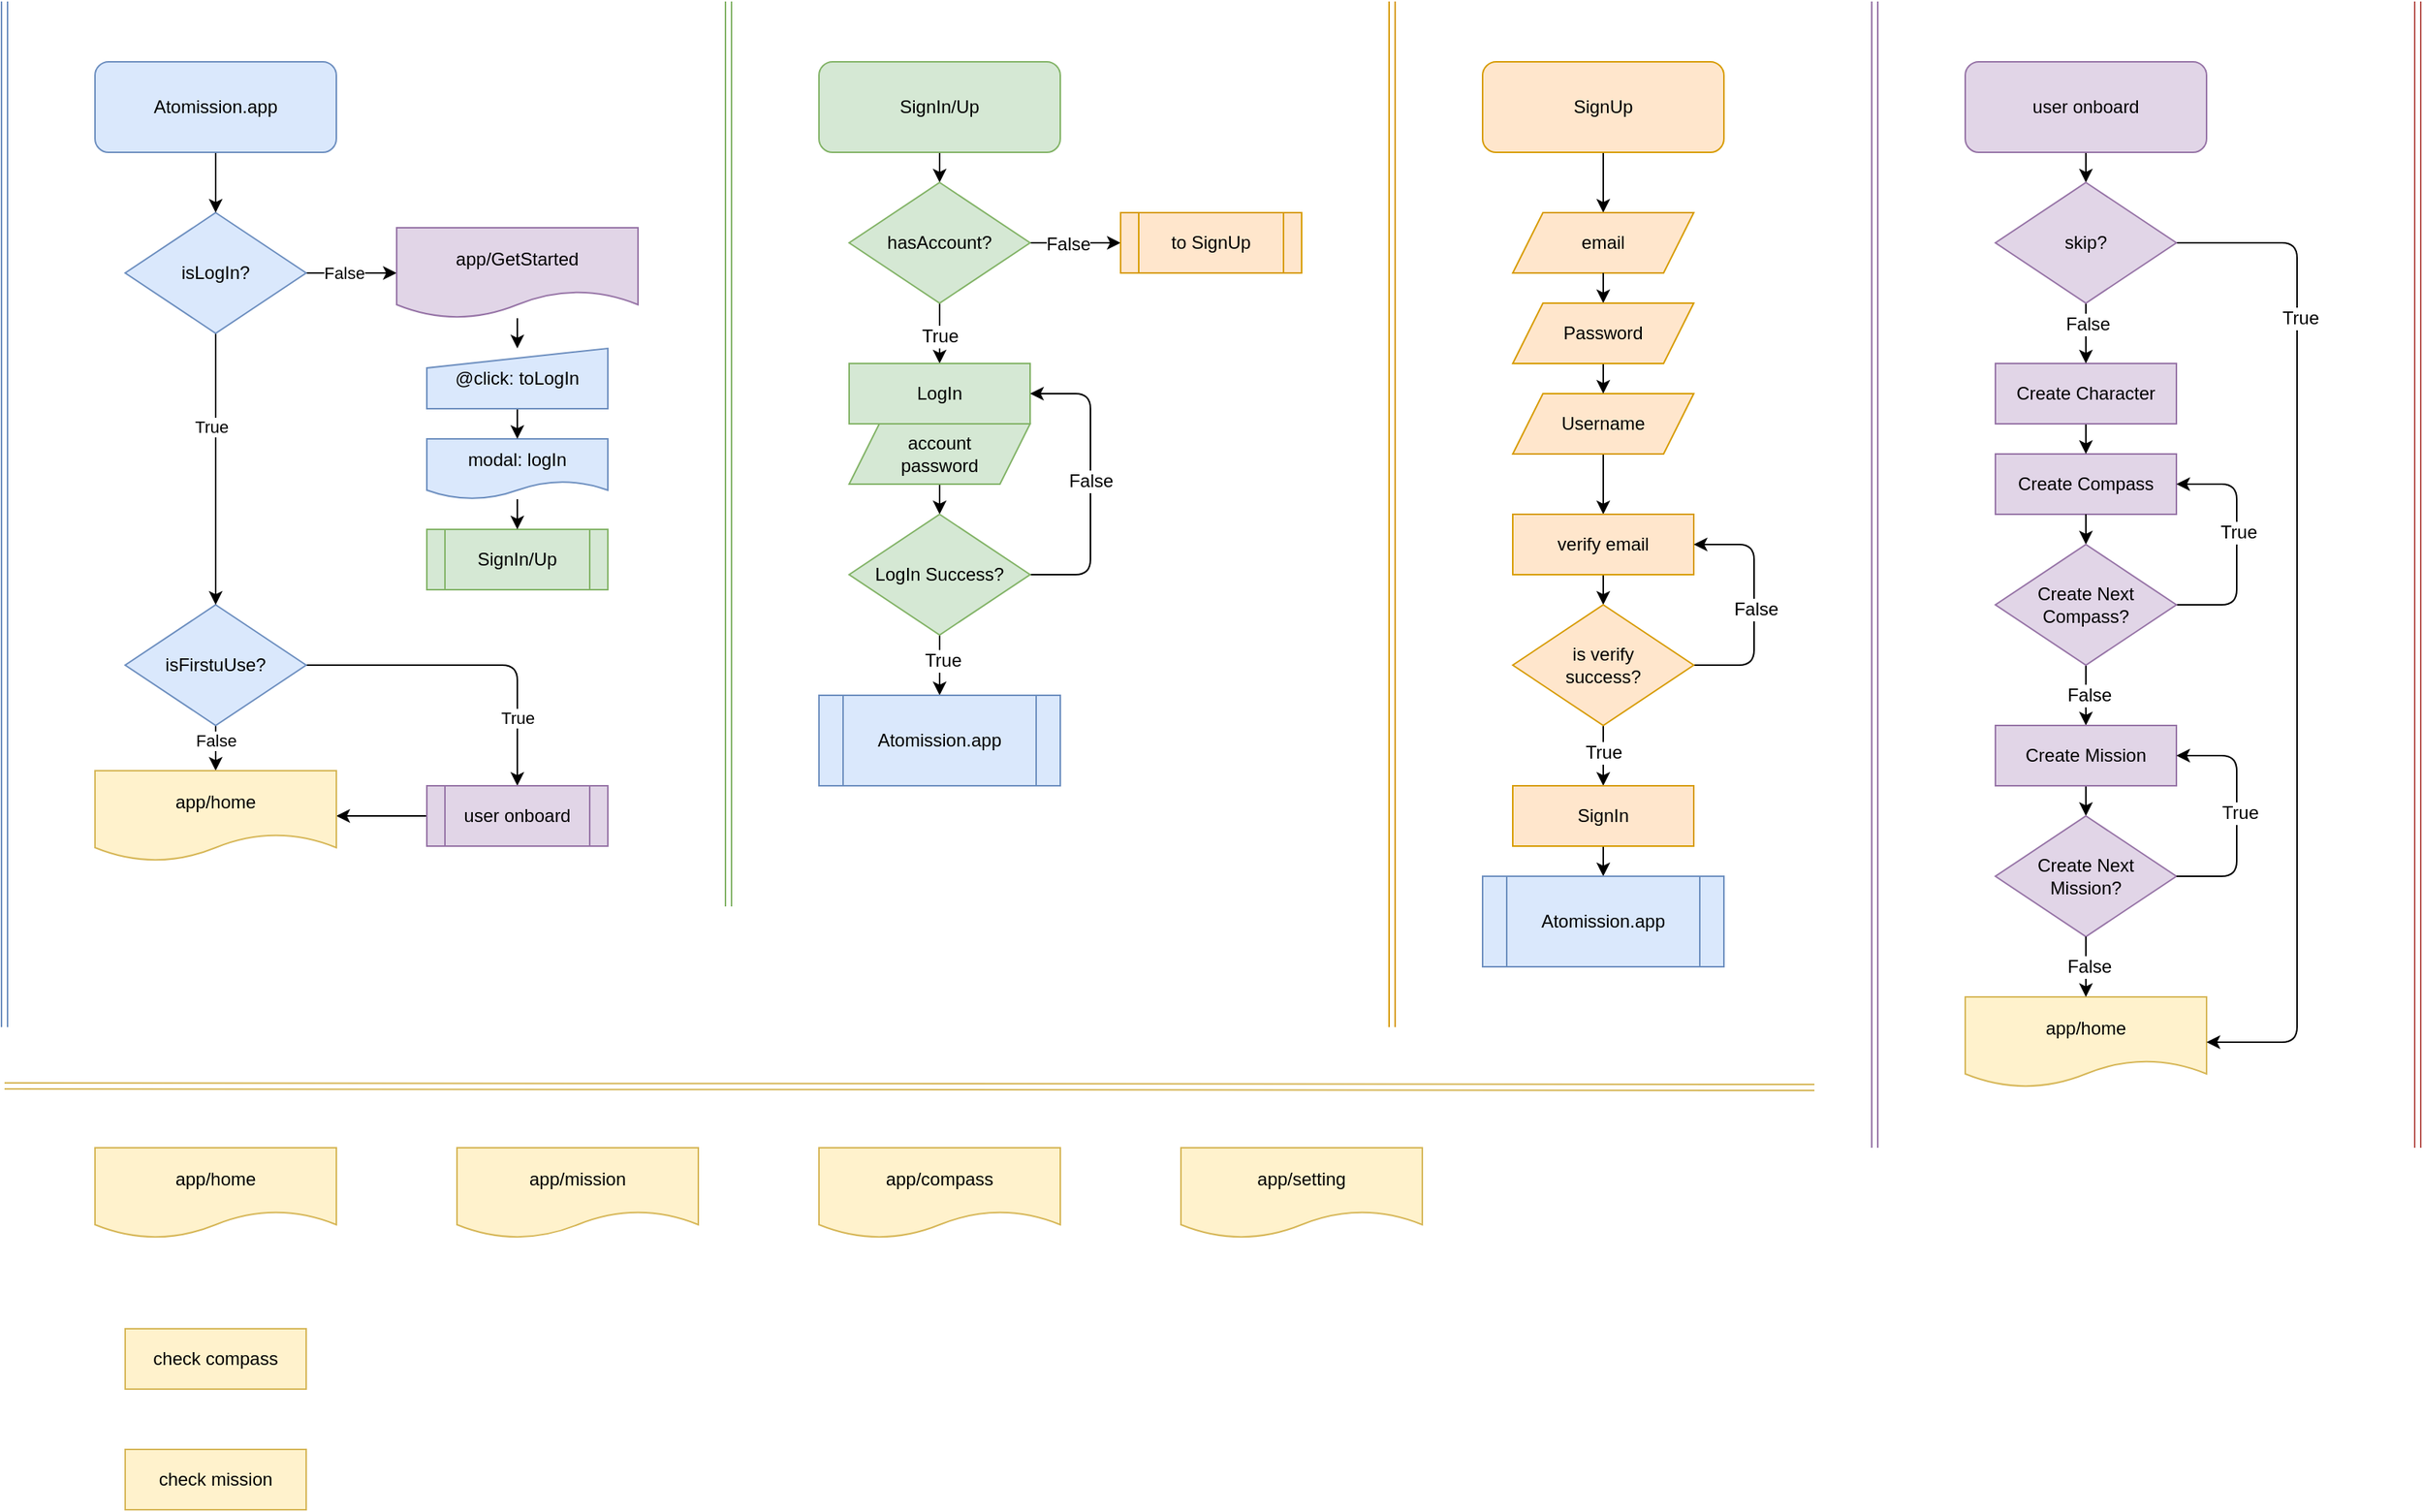 <mxfile>
    <diagram id="3p3A1VNbfBS3VODVtuUF" name="Page-1">
        <mxGraphModel dx="426" dy="299" grid="1" gridSize="10" guides="1" tooltips="1" connect="1" arrows="1" fold="1" page="1" pageScale="1" pageWidth="3300" pageHeight="3300" background="none" math="0" shadow="0" adaptiveColors="none">
            <root>
                <mxCell id="0"/>
                <mxCell id="1" parent="0"/>
                <mxCell id="144" value="" style="edgeStyle=orthogonalEdgeStyle;html=1;entryX=0.5;entryY=0;entryDx=0;entryDy=0;exitX=1;exitY=0.5;exitDx=0;exitDy=0;" parent="1" source="142" target="15tvf7Do9FkhfHSRzZW7-342" edge="1">
                    <mxGeometry relative="1" as="geometry">
                        <mxPoint x="60" y="600" as="targetPoint"/>
                    </mxGeometry>
                </mxCell>
                <mxCell id="15tvf7Do9FkhfHSRzZW7-287" value="True" style="edgeLabel;html=1;align=center;verticalAlign=middle;resizable=0;points=[];" vertex="1" connectable="0" parent="144">
                    <mxGeometry x="0.538" y="2" relative="1" as="geometry">
                        <mxPoint x="-2" y="6" as="offset"/>
                    </mxGeometry>
                </mxCell>
                <mxCell id="15tvf7Do9FkhfHSRzZW7-309" style="edgeStyle=none;html=1;entryX=0.5;entryY=0;entryDx=0;entryDy=0;" edge="1" parent="1" source="142" target="15tvf7Do9FkhfHSRzZW7-377">
                    <mxGeometry relative="1" as="geometry">
                        <mxPoint x="220" y="600" as="targetPoint"/>
                    </mxGeometry>
                </mxCell>
                <mxCell id="15tvf7Do9FkhfHSRzZW7-311" value="False" style="edgeLabel;html=1;align=center;verticalAlign=middle;resizable=0;points=[];" vertex="1" connectable="0" parent="15tvf7Do9FkhfHSRzZW7-309">
                    <mxGeometry x="-0.329" y="-2" relative="1" as="geometry">
                        <mxPoint x="2" as="offset"/>
                    </mxGeometry>
                </mxCell>
                <mxCell id="142" value="isFirstuUse?" style="rhombus;whiteSpace=wrap;html=1;rounded=0;fillColor=#dae8fc;strokeColor=#6c8ebf;" parent="1" vertex="1">
                    <mxGeometry x="160" y="480" width="120" height="80" as="geometry"/>
                </mxCell>
                <mxCell id="273" value="" style="shape=link;html=1;endArrow=none;endFill=0;startSize=0;fillColor=#d5e8d4;strokeColor=#82b366;" parent="1" edge="1">
                    <mxGeometry width="100" relative="1" as="geometry">
                        <mxPoint x="560" y="680" as="sourcePoint"/>
                        <mxPoint x="560" y="80" as="targetPoint"/>
                    </mxGeometry>
                </mxCell>
                <mxCell id="15tvf7Do9FkhfHSRzZW7-312" style="edgeStyle=none;html=1;entryX=0;entryY=0.5;entryDx=0;entryDy=0;exitX=1;exitY=0.5;exitDx=0;exitDy=0;" edge="1" parent="1" source="15tvf7Do9FkhfHSRzZW7-292" target="15tvf7Do9FkhfHSRzZW7-347">
                    <mxGeometry relative="1" as="geometry">
                        <mxPoint x="360" y="260" as="targetPoint"/>
                    </mxGeometry>
                </mxCell>
                <mxCell id="15tvf7Do9FkhfHSRzZW7-317" value="False" style="edgeLabel;html=1;align=center;verticalAlign=middle;resizable=0;points=[];" vertex="1" connectable="0" parent="15tvf7Do9FkhfHSRzZW7-312">
                    <mxGeometry x="-0.206" y="-1" relative="1" as="geometry">
                        <mxPoint x="1" y="-1" as="offset"/>
                    </mxGeometry>
                </mxCell>
                <mxCell id="15tvf7Do9FkhfHSRzZW7-345" style="edgeStyle=none;html=1;" edge="1" parent="1" source="15tvf7Do9FkhfHSRzZW7-292" target="142">
                    <mxGeometry relative="1" as="geometry"/>
                </mxCell>
                <mxCell id="15tvf7Do9FkhfHSRzZW7-346" value="True" style="edgeLabel;html=1;align=center;verticalAlign=middle;resizable=0;points=[];" vertex="1" connectable="0" parent="15tvf7Do9FkhfHSRzZW7-345">
                    <mxGeometry x="-0.312" y="-3" relative="1" as="geometry">
                        <mxPoint as="offset"/>
                    </mxGeometry>
                </mxCell>
                <mxCell id="15tvf7Do9FkhfHSRzZW7-292" value="isLogIn?" style="rhombus;whiteSpace=wrap;html=1;rounded=0;fillColor=#dae8fc;strokeColor=#6c8ebf;" vertex="1" parent="1">
                    <mxGeometry x="160" y="220" width="120" height="80" as="geometry"/>
                </mxCell>
                <mxCell id="15tvf7Do9FkhfHSRzZW7-327" style="edgeStyle=none;html=1;" edge="1" parent="1" source="15tvf7Do9FkhfHSRzZW7-325" target="15tvf7Do9FkhfHSRzZW7-292">
                    <mxGeometry relative="1" as="geometry"/>
                </mxCell>
                <mxCell id="15tvf7Do9FkhfHSRzZW7-325" value="&lt;span style=&quot;color: rgb(0, 0, 0);&quot;&gt;Atomission.app&lt;/span&gt;" style="rounded=1;whiteSpace=wrap;html=1;fillColor=#dae8fc;strokeColor=#6c8ebf;fillStyle=auto;" vertex="1" parent="1">
                    <mxGeometry x="140" y="120" width="160" height="60" as="geometry"/>
                </mxCell>
                <mxCell id="15tvf7Do9FkhfHSRzZW7-330" value="&lt;span style=&quot;color: rgb(0, 0, 0);&quot;&gt;SignIn/Up&lt;/span&gt;" style="shape=process;whiteSpace=wrap;html=1;backgroundOutline=1;fillColor=#d5e8d4;strokeColor=#82b366;" vertex="1" parent="1">
                    <mxGeometry x="360" y="430" width="120" height="40" as="geometry"/>
                </mxCell>
                <mxCell id="15tvf7Do9FkhfHSRzZW7-364" style="edgeStyle=none;html=1;fontFamily=Helvetica;fontSize=12;fontColor=default;" edge="1" parent="1" source="15tvf7Do9FkhfHSRzZW7-332" target="15tvf7Do9FkhfHSRzZW7-334">
                    <mxGeometry relative="1" as="geometry"/>
                </mxCell>
                <mxCell id="15tvf7Do9FkhfHSRzZW7-332" value="&lt;span style=&quot;color: rgb(0, 0, 0);&quot;&gt;SignIn/Up&lt;/span&gt;" style="rounded=1;whiteSpace=wrap;html=1;fillColor=#d5e8d4;strokeColor=#82b366;" vertex="1" parent="1">
                    <mxGeometry x="620" y="120" width="160" height="60" as="geometry"/>
                </mxCell>
                <mxCell id="15tvf7Do9FkhfHSRzZW7-363" style="edgeStyle=none;html=1;entryX=0.5;entryY=0;entryDx=0;entryDy=0;fontFamily=Helvetica;fontSize=12;fontColor=default;" edge="1" parent="1" source="15tvf7Do9FkhfHSRzZW7-334" target="15tvf7Do9FkhfHSRzZW7-353">
                    <mxGeometry relative="1" as="geometry"/>
                </mxCell>
                <mxCell id="15tvf7Do9FkhfHSRzZW7-367" value="True" style="edgeLabel;html=1;align=center;verticalAlign=middle;resizable=0;points=[];rounded=0;strokeColor=#82b366;fontFamily=Helvetica;fontSize=12;fontColor=default;fillColor=#d5e8d4;" vertex="1" connectable="0" parent="15tvf7Do9FkhfHSRzZW7-363">
                    <mxGeometry x="-0.086" relative="1" as="geometry">
                        <mxPoint y="3" as="offset"/>
                    </mxGeometry>
                </mxCell>
                <mxCell id="15tvf7Do9FkhfHSRzZW7-365" style="edgeStyle=none;html=1;fontFamily=Helvetica;fontSize=12;fontColor=default;" edge="1" parent="1" source="15tvf7Do9FkhfHSRzZW7-334" target="15tvf7Do9FkhfHSRzZW7-335">
                    <mxGeometry relative="1" as="geometry"/>
                </mxCell>
                <mxCell id="15tvf7Do9FkhfHSRzZW7-366" value="False" style="edgeLabel;html=1;align=center;verticalAlign=middle;resizable=0;points=[];rounded=0;strokeColor=#82b366;fontFamily=Helvetica;fontSize=12;fontColor=default;fillColor=#d5e8d4;" vertex="1" connectable="0" parent="15tvf7Do9FkhfHSRzZW7-365">
                    <mxGeometry x="-0.19" y="-1" relative="1" as="geometry">
                        <mxPoint as="offset"/>
                    </mxGeometry>
                </mxCell>
                <mxCell id="15tvf7Do9FkhfHSRzZW7-334" value="hasAccount?" style="rhombus;whiteSpace=wrap;html=1;rounded=0;fillColor=#d5e8d4;strokeColor=#82b366;" vertex="1" parent="1">
                    <mxGeometry x="640" y="200" width="120" height="80" as="geometry"/>
                </mxCell>
                <mxCell id="15tvf7Do9FkhfHSRzZW7-335" value="&lt;span style=&quot;color: rgb(0, 0, 0);&quot;&gt;to SignUp&lt;/span&gt;" style="shape=process;whiteSpace=wrap;html=1;backgroundOutline=1;fillColor=#ffe6cc;strokeColor=#d79b00;" vertex="1" parent="1">
                    <mxGeometry x="820" y="220" width="120" height="40" as="geometry"/>
                </mxCell>
                <mxCell id="15tvf7Do9FkhfHSRzZW7-340" style="edgeStyle=none;html=1;" edge="1" parent="1" source="15tvf7Do9FkhfHSRzZW7-336" target="15tvf7Do9FkhfHSRzZW7-330">
                    <mxGeometry relative="1" as="geometry"/>
                </mxCell>
                <mxCell id="15tvf7Do9FkhfHSRzZW7-336" value="modal: logIn" style="shape=document;whiteSpace=wrap;html=1;boundedLbl=1;fillColor=#dae8fc;strokeColor=#6c8ebf;" vertex="1" parent="1">
                    <mxGeometry x="360" y="370" width="120" height="40" as="geometry"/>
                </mxCell>
                <mxCell id="15tvf7Do9FkhfHSRzZW7-344" style="edgeStyle=none;html=1;entryX=1;entryY=0.5;entryDx=0;entryDy=0;" edge="1" parent="1" source="15tvf7Do9FkhfHSRzZW7-342" target="15tvf7Do9FkhfHSRzZW7-377">
                    <mxGeometry relative="1" as="geometry">
                        <mxPoint x="280" y="620" as="targetPoint"/>
                    </mxGeometry>
                </mxCell>
                <mxCell id="15tvf7Do9FkhfHSRzZW7-342" value="user onboard" style="shape=process;whiteSpace=wrap;html=1;backgroundOutline=1;fillColor=#e1d5e7;strokeColor=#9673a6;" vertex="1" parent="1">
                    <mxGeometry x="360" y="600" width="120" height="40" as="geometry"/>
                </mxCell>
                <mxCell id="15tvf7Do9FkhfHSRzZW7-349" style="edgeStyle=none;html=1;" edge="1" parent="1" source="15tvf7Do9FkhfHSRzZW7-347" target="15tvf7Do9FkhfHSRzZW7-348">
                    <mxGeometry relative="1" as="geometry"/>
                </mxCell>
                <mxCell id="15tvf7Do9FkhfHSRzZW7-347" value="&lt;span style=&quot;color: rgb(0, 0, 0);&quot;&gt;app/GetStarted&lt;/span&gt;" style="shape=document;whiteSpace=wrap;html=1;boundedLbl=1;fillColor=#e1d5e7;strokeColor=#9673a6;" vertex="1" parent="1">
                    <mxGeometry x="340" y="230" width="160" height="60" as="geometry"/>
                </mxCell>
                <mxCell id="15tvf7Do9FkhfHSRzZW7-350" style="edgeStyle=none;html=1;" edge="1" parent="1" source="15tvf7Do9FkhfHSRzZW7-348" target="15tvf7Do9FkhfHSRzZW7-336">
                    <mxGeometry relative="1" as="geometry"/>
                </mxCell>
                <mxCell id="15tvf7Do9FkhfHSRzZW7-348" value="@click: toLogIn" style="shape=manualInput;whiteSpace=wrap;html=1;size=13;fillColor=#dae8fc;strokeColor=#6c8ebf;" vertex="1" parent="1">
                    <mxGeometry x="360" y="310" width="120" height="40" as="geometry"/>
                </mxCell>
                <mxCell id="15tvf7Do9FkhfHSRzZW7-353" value="LogIn" style="rounded=0;whiteSpace=wrap;html=1;fillColor=#d5e8d4;strokeColor=#82b366;" vertex="1" parent="1">
                    <mxGeometry x="640" y="320" width="120" height="40" as="geometry"/>
                </mxCell>
                <mxCell id="15tvf7Do9FkhfHSRzZW7-360" style="edgeStyle=none;html=1;fontFamily=Helvetica;fontSize=12;fontColor=default;" edge="1" parent="1" source="15tvf7Do9FkhfHSRzZW7-356" target="15tvf7Do9FkhfHSRzZW7-357">
                    <mxGeometry relative="1" as="geometry"/>
                </mxCell>
                <mxCell id="15tvf7Do9FkhfHSRzZW7-356" value="account&lt;div&gt;password&lt;/div&gt;" style="shape=parallelogram;perimeter=parallelogramPerimeter;whiteSpace=wrap;html=1;fixedSize=1;rounded=0;strokeColor=#82b366;align=center;verticalAlign=middle;fontFamily=Helvetica;fontSize=12;fillColor=#d5e8d4;" vertex="1" parent="1">
                    <mxGeometry x="640" y="360" width="120" height="40" as="geometry"/>
                </mxCell>
                <mxCell id="15tvf7Do9FkhfHSRzZW7-361" style="edgeStyle=none;html=1;fontFamily=Helvetica;fontSize=12;fontColor=default;" edge="1" parent="1" source="15tvf7Do9FkhfHSRzZW7-357" target="15tvf7Do9FkhfHSRzZW7-433">
                    <mxGeometry relative="1" as="geometry">
                        <mxPoint x="700" y="540" as="targetPoint"/>
                    </mxGeometry>
                </mxCell>
                <mxCell id="15tvf7Do9FkhfHSRzZW7-369" value="True" style="edgeLabel;html=1;align=center;verticalAlign=middle;resizable=0;points=[];rounded=0;strokeColor=#82b366;fontFamily=Helvetica;fontSize=12;fontColor=default;fillColor=#d5e8d4;" vertex="1" connectable="0" parent="15tvf7Do9FkhfHSRzZW7-361">
                    <mxGeometry x="-0.16" y="2" relative="1" as="geometry">
                        <mxPoint as="offset"/>
                    </mxGeometry>
                </mxCell>
                <mxCell id="15tvf7Do9FkhfHSRzZW7-362" style="edgeStyle=orthogonalEdgeStyle;html=1;entryX=1;entryY=0.5;entryDx=0;entryDy=0;fontFamily=Helvetica;fontSize=12;fontColor=default;exitX=1;exitY=0.5;exitDx=0;exitDy=0;" edge="1" parent="1" source="15tvf7Do9FkhfHSRzZW7-357" target="15tvf7Do9FkhfHSRzZW7-353">
                    <mxGeometry relative="1" as="geometry">
                        <Array as="points">
                            <mxPoint x="800" y="460"/>
                            <mxPoint x="800" y="340"/>
                        </Array>
                    </mxGeometry>
                </mxCell>
                <mxCell id="15tvf7Do9FkhfHSRzZW7-368" value="False" style="edgeLabel;html=1;align=center;verticalAlign=middle;resizable=0;points=[];rounded=0;strokeColor=#82b366;fontFamily=Helvetica;fontSize=12;fontColor=default;fillColor=#d5e8d4;" vertex="1" connectable="0" parent="15tvf7Do9FkhfHSRzZW7-362">
                    <mxGeometry x="-0.079" y="2" relative="1" as="geometry">
                        <mxPoint x="2" y="-10" as="offset"/>
                    </mxGeometry>
                </mxCell>
                <mxCell id="15tvf7Do9FkhfHSRzZW7-357" value="&lt;span style=&quot;color: rgb(0, 0, 0);&quot;&gt;&lt;span style=&quot;color: rgb(0, 0, 0);&quot;&gt;LogIn&lt;/span&gt;&amp;nbsp;&lt;/span&gt;Success?" style="rhombus;whiteSpace=wrap;html=1;rounded=0;strokeColor=#82b366;align=center;verticalAlign=middle;fontFamily=Helvetica;fontSize=12;fontColor=default;fillColor=#d5e8d4;" vertex="1" parent="1">
                    <mxGeometry x="640" y="420" width="120" height="80" as="geometry"/>
                </mxCell>
                <mxCell id="15tvf7Do9FkhfHSRzZW7-370" value="" style="shape=link;html=1;endArrow=none;endFill=0;startSize=0;fillColor=#ffe6cc;strokeColor=#d79b00;" edge="1" parent="1">
                    <mxGeometry width="100" relative="1" as="geometry">
                        <mxPoint x="1000" y="760" as="sourcePoint"/>
                        <mxPoint x="1000" y="80" as="targetPoint"/>
                    </mxGeometry>
                </mxCell>
                <mxCell id="15tvf7Do9FkhfHSRzZW7-427" style="edgeStyle=none;html=1;fontFamily=Helvetica;fontSize=12;fontColor=default;" edge="1" parent="1" source="15tvf7Do9FkhfHSRzZW7-371" target="15tvf7Do9FkhfHSRzZW7-411">
                    <mxGeometry relative="1" as="geometry"/>
                </mxCell>
                <mxCell id="15tvf7Do9FkhfHSRzZW7-371" value="&lt;span style=&quot;color: rgb(0, 0, 0);&quot;&gt;SignUp&lt;/span&gt;" style="rounded=1;whiteSpace=wrap;html=1;fillColor=#ffe6cc;strokeColor=#d79b00;" vertex="1" parent="1">
                    <mxGeometry x="1060" y="120" width="160" height="60" as="geometry"/>
                </mxCell>
                <mxCell id="15tvf7Do9FkhfHSRzZW7-405" style="edgeStyle=none;html=1;fontFamily=Helvetica;fontSize=12;fontColor=default;" edge="1" parent="1" source="15tvf7Do9FkhfHSRzZW7-372" target="15tvf7Do9FkhfHSRzZW7-386">
                    <mxGeometry relative="1" as="geometry"/>
                </mxCell>
                <mxCell id="15tvf7Do9FkhfHSRzZW7-372" value="&lt;span style=&quot;color: rgb(0, 0, 0);&quot;&gt;user onboard&lt;/span&gt;" style="rounded=1;whiteSpace=wrap;html=1;fillColor=#e1d5e7;strokeColor=#9673a6;" vertex="1" parent="1">
                    <mxGeometry x="1380" y="120" width="160" height="60" as="geometry"/>
                </mxCell>
                <mxCell id="15tvf7Do9FkhfHSRzZW7-373" value="" style="shape=link;html=1;endArrow=none;endFill=0;startSize=0;fillColor=#e1d5e7;strokeColor=#9673a6;" edge="1" parent="1">
                    <mxGeometry width="100" relative="1" as="geometry">
                        <mxPoint x="1320" y="840" as="sourcePoint"/>
                        <mxPoint x="1320" y="80" as="targetPoint"/>
                    </mxGeometry>
                </mxCell>
                <mxCell id="15tvf7Do9FkhfHSRzZW7-383" style="edgeStyle=none;html=1;fontFamily=Helvetica;fontSize=12;fontColor=default;" edge="1" parent="1" source="15tvf7Do9FkhfHSRzZW7-382" target="15tvf7Do9FkhfHSRzZW7-375">
                    <mxGeometry relative="1" as="geometry"/>
                </mxCell>
                <mxCell id="15tvf7Do9FkhfHSRzZW7-400" value="False" style="edgeLabel;html=1;align=center;verticalAlign=middle;resizable=0;points=[];rounded=0;strokeColor=#9673a6;fontFamily=Helvetica;fontSize=12;fontColor=default;fillColor=#e1d5e7;" vertex="1" connectable="0" parent="15tvf7Do9FkhfHSRzZW7-383">
                    <mxGeometry x="-0.009" y="2" relative="1" as="geometry">
                        <mxPoint as="offset"/>
                    </mxGeometry>
                </mxCell>
                <mxCell id="15tvf7Do9FkhfHSRzZW7-374" value="Create Compass" style="rounded=0;whiteSpace=wrap;html=1;strokeColor=#9673a6;align=center;verticalAlign=middle;fontFamily=Helvetica;fontSize=12;fillColor=#e1d5e7;" vertex="1" parent="1">
                    <mxGeometry x="1400" y="380" width="120" height="40" as="geometry"/>
                </mxCell>
                <mxCell id="15tvf7Do9FkhfHSRzZW7-384" style="edgeStyle=none;html=1;fontFamily=Helvetica;fontSize=12;fontColor=default;" edge="1" parent="1" source="15tvf7Do9FkhfHSRzZW7-375" target="15tvf7Do9FkhfHSRzZW7-381">
                    <mxGeometry relative="1" as="geometry"/>
                </mxCell>
                <mxCell id="15tvf7Do9FkhfHSRzZW7-375" value="Create Mission" style="rounded=0;whiteSpace=wrap;html=1;strokeColor=#9673a6;align=center;verticalAlign=middle;fontFamily=Helvetica;fontSize=12;fillColor=#e1d5e7;" vertex="1" parent="1">
                    <mxGeometry x="1400" y="560" width="120" height="40" as="geometry"/>
                </mxCell>
                <mxCell id="15tvf7Do9FkhfHSRzZW7-377" value="app/home" style="shape=document;whiteSpace=wrap;html=1;boundedLbl=1;fillColor=#fff2cc;strokeColor=#d6b656;" vertex="1" parent="1">
                    <mxGeometry x="140" y="590" width="160" height="60" as="geometry"/>
                </mxCell>
                <mxCell id="15tvf7Do9FkhfHSRzZW7-378" value="app/home" style="shape=document;whiteSpace=wrap;html=1;boundedLbl=1;fillColor=#fff2cc;strokeColor=#d6b656;" vertex="1" parent="1">
                    <mxGeometry x="1380" y="740" width="160" height="60" as="geometry"/>
                </mxCell>
                <mxCell id="15tvf7Do9FkhfHSRzZW7-392" style="edgeStyle=none;html=1;fontFamily=Helvetica;fontSize=12;fontColor=default;" edge="1" parent="1" source="15tvf7Do9FkhfHSRzZW7-380" target="15tvf7Do9FkhfHSRzZW7-374">
                    <mxGeometry relative="1" as="geometry"/>
                </mxCell>
                <mxCell id="15tvf7Do9FkhfHSRzZW7-380" value="Create Character" style="rounded=0;whiteSpace=wrap;html=1;strokeColor=#9673a6;align=center;verticalAlign=middle;fontFamily=Helvetica;fontSize=12;fillColor=#e1d5e7;" vertex="1" parent="1">
                    <mxGeometry x="1400" y="320" width="120" height="40" as="geometry"/>
                </mxCell>
                <mxCell id="15tvf7Do9FkhfHSRzZW7-381" value="&lt;span style=&quot;color: rgb(0, 0, 0);&quot;&gt;Create Next&lt;/span&gt;&lt;div&gt;&lt;span style=&quot;color: rgb(0, 0, 0);&quot;&gt;Mission?&lt;/span&gt;&lt;/div&gt;" style="rhombus;whiteSpace=wrap;html=1;rounded=0;strokeColor=#9673a6;align=center;verticalAlign=middle;fontFamily=Helvetica;fontSize=12;fontColor=default;fillColor=#e1d5e7;" vertex="1" parent="1">
                    <mxGeometry x="1400" y="620" width="120" height="80" as="geometry"/>
                </mxCell>
                <mxCell id="15tvf7Do9FkhfHSRzZW7-388" style="edgeStyle=none;html=1;fontFamily=Helvetica;fontSize=12;fontColor=default;exitX=0.5;exitY=1;exitDx=0;exitDy=0;" edge="1" parent="1" source="15tvf7Do9FkhfHSRzZW7-381" target="15tvf7Do9FkhfHSRzZW7-378">
                    <mxGeometry relative="1" as="geometry"/>
                </mxCell>
                <mxCell id="15tvf7Do9FkhfHSRzZW7-389" value="False" style="edgeLabel;html=1;align=center;verticalAlign=middle;resizable=0;points=[];rounded=0;strokeColor=#9673a6;fontFamily=Helvetica;fontSize=12;fontColor=default;fillColor=#e1d5e7;" vertex="1" connectable="0" parent="15tvf7Do9FkhfHSRzZW7-388">
                    <mxGeometry x="0.006" y="2" relative="1" as="geometry">
                        <mxPoint as="offset"/>
                    </mxGeometry>
                </mxCell>
                <mxCell id="15tvf7Do9FkhfHSRzZW7-387" style="edgeStyle=none;html=1;fontFamily=Helvetica;fontSize=12;fontColor=default;" edge="1" parent="1" source="15tvf7Do9FkhfHSRzZW7-386" target="15tvf7Do9FkhfHSRzZW7-380">
                    <mxGeometry relative="1" as="geometry"/>
                </mxCell>
                <mxCell id="15tvf7Do9FkhfHSRzZW7-396" value="False" style="edgeLabel;html=1;align=center;verticalAlign=middle;resizable=0;points=[];rounded=0;strokeColor=#9673a6;fontFamily=Helvetica;fontSize=12;fontColor=default;fillColor=#e1d5e7;" vertex="1" connectable="0" parent="15tvf7Do9FkhfHSRzZW7-387">
                    <mxGeometry x="-0.307" y="1" relative="1" as="geometry">
                        <mxPoint as="offset"/>
                    </mxGeometry>
                </mxCell>
                <mxCell id="15tvf7Do9FkhfHSRzZW7-406" style="edgeStyle=orthogonalEdgeStyle;html=1;fontFamily=Helvetica;fontSize=12;fontColor=default;exitX=1;exitY=0.5;exitDx=0;exitDy=0;entryX=1;entryY=0.5;entryDx=0;entryDy=0;" edge="1" parent="1" source="15tvf7Do9FkhfHSRzZW7-386" target="15tvf7Do9FkhfHSRzZW7-378">
                    <mxGeometry relative="1" as="geometry">
                        <mxPoint x="1340" y="310" as="targetPoint"/>
                        <Array as="points">
                            <mxPoint x="1600" y="240"/>
                            <mxPoint x="1600" y="770"/>
                        </Array>
                    </mxGeometry>
                </mxCell>
                <mxCell id="15tvf7Do9FkhfHSRzZW7-407" value="True" style="edgeLabel;html=1;align=center;verticalAlign=middle;resizable=0;points=[];rounded=0;strokeColor=#9673a6;fontFamily=Helvetica;fontSize=12;fontColor=default;fillColor=#e1d5e7;" vertex="1" connectable="0" parent="15tvf7Do9FkhfHSRzZW7-406">
                    <mxGeometry x="-0.743" y="2" relative="1" as="geometry">
                        <mxPoint y="44" as="offset"/>
                    </mxGeometry>
                </mxCell>
                <mxCell id="15tvf7Do9FkhfHSRzZW7-386" value="skip?" style="rhombus;whiteSpace=wrap;html=1;rounded=0;strokeColor=#9673a6;align=center;verticalAlign=middle;fontFamily=Helvetica;fontSize=12;fontColor=default;fillColor=#e1d5e7;" vertex="1" parent="1">
                    <mxGeometry x="1400" y="200" width="120" height="80" as="geometry"/>
                </mxCell>
                <mxCell id="15tvf7Do9FkhfHSRzZW7-398" value="" style="edgeStyle=none;html=1;fontFamily=Helvetica;fontSize=12;fontColor=default;" edge="1" parent="1" source="15tvf7Do9FkhfHSRzZW7-374" target="15tvf7Do9FkhfHSRzZW7-382">
                    <mxGeometry relative="1" as="geometry">
                        <mxPoint x="1460" y="420" as="sourcePoint"/>
                        <mxPoint x="1460" y="540" as="targetPoint"/>
                    </mxGeometry>
                </mxCell>
                <mxCell id="15tvf7Do9FkhfHSRzZW7-401" style="edgeStyle=orthogonalEdgeStyle;html=1;entryX=1;entryY=0.5;entryDx=0;entryDy=0;fontFamily=Helvetica;fontSize=12;fontColor=default;exitX=1;exitY=0.5;exitDx=0;exitDy=0;strokeWidth=1;endSize=6;targetPerimeterSpacing=0;sourcePerimeterSpacing=0;jumpSize=12;flowAnimation=0;" edge="1" parent="1" source="15tvf7Do9FkhfHSRzZW7-382" target="15tvf7Do9FkhfHSRzZW7-374">
                    <mxGeometry relative="1" as="geometry">
                        <Array as="points">
                            <mxPoint x="1560" y="480"/>
                            <mxPoint x="1560" y="400"/>
                        </Array>
                    </mxGeometry>
                </mxCell>
                <mxCell id="15tvf7Do9FkhfHSRzZW7-403" value="True" style="edgeLabel;html=1;align=center;verticalAlign=middle;resizable=0;points=[];rounded=0;strokeColor=#9673a6;fontFamily=Helvetica;fontSize=12;fontColor=default;fillColor=#e1d5e7;" vertex="1" connectable="0" parent="15tvf7Do9FkhfHSRzZW7-401">
                    <mxGeometry x="0.097" y="-1" relative="1" as="geometry">
                        <mxPoint as="offset"/>
                    </mxGeometry>
                </mxCell>
                <mxCell id="15tvf7Do9FkhfHSRzZW7-382" value="&lt;span style=&quot;color: rgb(0, 0, 0);&quot;&gt;Create Next&lt;/span&gt;&lt;div&gt;&lt;span style=&quot;color: rgb(0, 0, 0);&quot;&gt;Compass?&lt;/span&gt;&lt;/div&gt;" style="rhombus;whiteSpace=wrap;html=1;rounded=0;strokeColor=#9673a6;align=center;verticalAlign=middle;fontFamily=Helvetica;fontSize=12;fontColor=default;fillColor=#e1d5e7;" vertex="1" parent="1">
                    <mxGeometry x="1400" y="440" width="120" height="80" as="geometry"/>
                </mxCell>
                <mxCell id="15tvf7Do9FkhfHSRzZW7-402" style="edgeStyle=orthogonalEdgeStyle;html=1;entryX=1;entryY=0.5;entryDx=0;entryDy=0;fontFamily=Helvetica;fontSize=12;fontColor=default;exitX=1;exitY=0.5;exitDx=0;exitDy=0;" edge="1" parent="1" source="15tvf7Do9FkhfHSRzZW7-381" target="15tvf7Do9FkhfHSRzZW7-375">
                    <mxGeometry relative="1" as="geometry">
                        <Array as="points">
                            <mxPoint x="1560" y="660"/>
                            <mxPoint x="1560" y="580"/>
                        </Array>
                    </mxGeometry>
                </mxCell>
                <mxCell id="15tvf7Do9FkhfHSRzZW7-404" value="&lt;span style=&quot;color: rgb(0, 0, 0);&quot;&gt;True&lt;/span&gt;" style="edgeLabel;html=1;align=center;verticalAlign=middle;resizable=0;points=[];rounded=0;strokeColor=#9673a6;fontFamily=Helvetica;fontSize=12;fontColor=default;fillColor=#e1d5e7;" vertex="1" connectable="0" parent="15tvf7Do9FkhfHSRzZW7-402">
                    <mxGeometry x="0.027" y="-2" relative="1" as="geometry">
                        <mxPoint as="offset"/>
                    </mxGeometry>
                </mxCell>
                <mxCell id="15tvf7Do9FkhfHSRzZW7-431" style="edgeStyle=none;html=1;fontFamily=Helvetica;fontSize=12;fontColor=default;" edge="1" parent="1" source="15tvf7Do9FkhfHSRzZW7-408" target="15tvf7Do9FkhfHSRzZW7-414">
                    <mxGeometry relative="1" as="geometry"/>
                </mxCell>
                <mxCell id="15tvf7Do9FkhfHSRzZW7-408" value="Username" style="shape=parallelogram;perimeter=parallelogramPerimeter;whiteSpace=wrap;html=1;fixedSize=1;rounded=0;strokeColor=#d79b00;align=center;verticalAlign=middle;fontFamily=Helvetica;fontSize=12;fillColor=#ffe6cc;" vertex="1" parent="1">
                    <mxGeometry x="1080" y="340" width="120" height="40" as="geometry"/>
                </mxCell>
                <mxCell id="15tvf7Do9FkhfHSRzZW7-411" value="email" style="shape=parallelogram;perimeter=parallelogramPerimeter;whiteSpace=wrap;html=1;fixedSize=1;rounded=0;strokeColor=#d79b00;align=center;verticalAlign=middle;fontFamily=Helvetica;fontSize=12;fillColor=#ffe6cc;" vertex="1" parent="1">
                    <mxGeometry x="1080" y="220" width="120" height="40" as="geometry"/>
                </mxCell>
                <mxCell id="15tvf7Do9FkhfHSRzZW7-425" style="edgeStyle=none;html=1;fontFamily=Helvetica;fontSize=12;fontColor=default;" edge="1" parent="1" source="15tvf7Do9FkhfHSRzZW7-414" target="15tvf7Do9FkhfHSRzZW7-415">
                    <mxGeometry relative="1" as="geometry"/>
                </mxCell>
                <mxCell id="15tvf7Do9FkhfHSRzZW7-414" value="verify email" style="rounded=0;whiteSpace=wrap;html=1;strokeColor=#d79b00;align=center;verticalAlign=middle;fillColor=#ffe6cc;" vertex="1" parent="1">
                    <mxGeometry x="1080" y="420" width="120" height="40" as="geometry"/>
                </mxCell>
                <mxCell id="15tvf7Do9FkhfHSRzZW7-421" style="edgeStyle=none;html=1;fontFamily=Helvetica;fontSize=12;fontColor=default;" edge="1" parent="1" source="15tvf7Do9FkhfHSRzZW7-415" target="15tvf7Do9FkhfHSRzZW7-416">
                    <mxGeometry relative="1" as="geometry"/>
                </mxCell>
                <mxCell id="15tvf7Do9FkhfHSRzZW7-422" value="True" style="edgeLabel;html=1;align=center;verticalAlign=middle;resizable=0;points=[];rounded=0;strokeColor=#d79b00;fontFamily=Helvetica;fontSize=12;fontColor=default;fillColor=#ffe6cc;" vertex="1" connectable="0" parent="15tvf7Do9FkhfHSRzZW7-421">
                    <mxGeometry x="-0.126" relative="1" as="geometry">
                        <mxPoint as="offset"/>
                    </mxGeometry>
                </mxCell>
                <mxCell id="15tvf7Do9FkhfHSRzZW7-423" style="edgeStyle=orthogonalEdgeStyle;html=1;fontFamily=Helvetica;fontSize=12;fontColor=default;entryX=1;entryY=0.5;entryDx=0;entryDy=0;exitX=1;exitY=0.5;exitDx=0;exitDy=0;" edge="1" parent="1" source="15tvf7Do9FkhfHSRzZW7-415" target="15tvf7Do9FkhfHSRzZW7-414">
                    <mxGeometry relative="1" as="geometry">
                        <mxPoint x="1270" y="520" as="targetPoint"/>
                        <Array as="points">
                            <mxPoint x="1240" y="520"/>
                            <mxPoint x="1240" y="440"/>
                        </Array>
                    </mxGeometry>
                </mxCell>
                <mxCell id="15tvf7Do9FkhfHSRzZW7-424" value="False" style="edgeLabel;html=1;align=center;verticalAlign=middle;resizable=0;points=[];rounded=0;strokeColor=#d79b00;fontFamily=Helvetica;fontSize=12;fontColor=default;fillColor=#ffe6cc;" vertex="1" connectable="0" parent="15tvf7Do9FkhfHSRzZW7-423">
                    <mxGeometry x="-0.033" y="-1" relative="1" as="geometry">
                        <mxPoint as="offset"/>
                    </mxGeometry>
                </mxCell>
                <mxCell id="15tvf7Do9FkhfHSRzZW7-415" value="&lt;span style=&quot;color: rgb(0, 0, 0);&quot;&gt;is verify&lt;/span&gt;&lt;div&gt;&lt;span style=&quot;color: rgb(0, 0, 0);&quot;&gt;success?&lt;/span&gt;&lt;/div&gt;" style="rhombus;whiteSpace=wrap;html=1;rounded=0;strokeColor=#d79b00;align=center;verticalAlign=middle;fontFamily=Helvetica;fontSize=12;fontColor=default;fillColor=#ffe6cc;" vertex="1" parent="1">
                    <mxGeometry x="1080" y="480" width="120" height="80" as="geometry"/>
                </mxCell>
                <mxCell id="15tvf7Do9FkhfHSRzZW7-420" style="edgeStyle=none;html=1;fontFamily=Helvetica;fontSize=12;fontColor=default;" edge="1" parent="1" source="15tvf7Do9FkhfHSRzZW7-416" target="15tvf7Do9FkhfHSRzZW7-419">
                    <mxGeometry relative="1" as="geometry"/>
                </mxCell>
                <mxCell id="15tvf7Do9FkhfHSRzZW7-416" value="SignIn" style="rounded=0;whiteSpace=wrap;html=1;strokeColor=#d79b00;align=center;verticalAlign=middle;fillColor=#ffe6cc;" vertex="1" parent="1">
                    <mxGeometry x="1080" y="600" width="120" height="40" as="geometry"/>
                </mxCell>
                <mxCell id="15tvf7Do9FkhfHSRzZW7-419" value="&lt;span style=&quot;color: rgb(0, 0, 0);&quot;&gt;Atomission.app&lt;/span&gt;" style="shape=process;whiteSpace=wrap;html=1;backgroundOutline=1;rounded=0;strokeColor=#6c8ebf;align=center;verticalAlign=middle;fontFamily=Helvetica;fontSize=12;fillColor=#dae8fc;" vertex="1" parent="1">
                    <mxGeometry x="1060" y="660" width="160" height="60" as="geometry"/>
                </mxCell>
                <mxCell id="15tvf7Do9FkhfHSRzZW7-428" value="" style="edgeStyle=none;html=1;fontFamily=Helvetica;fontSize=12;fontColor=default;" edge="1" parent="1" source="15tvf7Do9FkhfHSRzZW7-411" target="15tvf7Do9FkhfHSRzZW7-409">
                    <mxGeometry relative="1" as="geometry">
                        <mxPoint x="1140" y="260" as="sourcePoint"/>
                        <mxPoint x="1140" y="280" as="targetPoint"/>
                    </mxGeometry>
                </mxCell>
                <mxCell id="15tvf7Do9FkhfHSRzZW7-430" style="edgeStyle=none;html=1;fontFamily=Helvetica;fontSize=12;fontColor=default;" edge="1" parent="1" source="15tvf7Do9FkhfHSRzZW7-409" target="15tvf7Do9FkhfHSRzZW7-408">
                    <mxGeometry relative="1" as="geometry"/>
                </mxCell>
                <mxCell id="15tvf7Do9FkhfHSRzZW7-409" value="Password" style="shape=parallelogram;perimeter=parallelogramPerimeter;whiteSpace=wrap;html=1;fixedSize=1;rounded=0;strokeColor=#d79b00;align=center;verticalAlign=middle;fontFamily=Helvetica;fontSize=12;fillColor=#ffe6cc;" vertex="1" parent="1">
                    <mxGeometry x="1080" y="280" width="120" height="40" as="geometry"/>
                </mxCell>
                <mxCell id="15tvf7Do9FkhfHSRzZW7-433" value="&lt;span style=&quot;color: rgb(0, 0, 0);&quot;&gt;Atomission.app&lt;/span&gt;" style="shape=process;whiteSpace=wrap;html=1;backgroundOutline=1;rounded=0;strokeColor=#6c8ebf;align=center;verticalAlign=middle;fontFamily=Helvetica;fontSize=12;fillColor=#dae8fc;" vertex="1" parent="1">
                    <mxGeometry x="620" y="540" width="160" height="60" as="geometry"/>
                </mxCell>
                <mxCell id="15tvf7Do9FkhfHSRzZW7-434" value="app/home" style="shape=document;whiteSpace=wrap;html=1;boundedLbl=1;fillColor=#fff2cc;strokeColor=#d6b656;" vertex="1" parent="1">
                    <mxGeometry x="140" y="840" width="160" height="60" as="geometry"/>
                </mxCell>
                <mxCell id="15tvf7Do9FkhfHSRzZW7-435" value="" style="shape=link;html=1;fontFamily=Helvetica;fontSize=12;fontColor=default;fillColor=#fff2cc;strokeColor=#d6b656;" edge="1" parent="1">
                    <mxGeometry width="100" relative="1" as="geometry">
                        <mxPoint x="80" y="799" as="sourcePoint"/>
                        <mxPoint x="1280" y="800" as="targetPoint"/>
                    </mxGeometry>
                </mxCell>
                <mxCell id="15tvf7Do9FkhfHSRzZW7-436" value="" style="shape=link;html=1;endArrow=none;endFill=0;startSize=0;fillColor=#dae8fc;strokeColor=#6c8ebf;" edge="1" parent="1">
                    <mxGeometry width="100" relative="1" as="geometry">
                        <mxPoint x="80" y="760" as="sourcePoint"/>
                        <mxPoint x="80" y="80" as="targetPoint"/>
                    </mxGeometry>
                </mxCell>
                <mxCell id="15tvf7Do9FkhfHSRzZW7-437" value="" style="shape=link;html=1;endArrow=none;endFill=0;startSize=0;fillColor=#f8cecc;strokeColor=#b85450;" edge="1" parent="1">
                    <mxGeometry width="100" relative="1" as="geometry">
                        <mxPoint x="1680" y="840" as="sourcePoint"/>
                        <mxPoint x="1680" y="80" as="targetPoint"/>
                    </mxGeometry>
                </mxCell>
                <mxCell id="15tvf7Do9FkhfHSRzZW7-438" value="app/mission" style="shape=document;whiteSpace=wrap;html=1;boundedLbl=1;fillColor=#fff2cc;strokeColor=#d6b656;" vertex="1" parent="1">
                    <mxGeometry x="380" y="840" width="160" height="60" as="geometry"/>
                </mxCell>
                <mxCell id="15tvf7Do9FkhfHSRzZW7-440" value="app/compass" style="shape=document;whiteSpace=wrap;html=1;boundedLbl=1;fillColor=#fff2cc;strokeColor=#d6b656;" vertex="1" parent="1">
                    <mxGeometry x="620" y="840" width="160" height="60" as="geometry"/>
                </mxCell>
                <mxCell id="15tvf7Do9FkhfHSRzZW7-442" value="app/setting" style="shape=document;whiteSpace=wrap;html=1;boundedLbl=1;fillColor=#fff2cc;strokeColor=#d6b656;" vertex="1" parent="1">
                    <mxGeometry x="860" y="840" width="160" height="60" as="geometry"/>
                </mxCell>
                <mxCell id="15tvf7Do9FkhfHSRzZW7-444" value="check compass" style="rounded=0;whiteSpace=wrap;html=1;strokeColor=#d6b656;align=center;verticalAlign=middle;fontFamily=Helvetica;fontSize=12;fontColor=default;fillColor=#fff2cc;" vertex="1" parent="1">
                    <mxGeometry x="160" y="960" width="120" height="40" as="geometry"/>
                </mxCell>
                <mxCell id="15tvf7Do9FkhfHSRzZW7-445" value="check mission" style="rounded=0;whiteSpace=wrap;html=1;strokeColor=#d6b656;align=center;verticalAlign=middle;fontFamily=Helvetica;fontSize=12;fontColor=default;fillColor=#fff2cc;" vertex="1" parent="1">
                    <mxGeometry x="160" y="1040" width="120" height="40" as="geometry"/>
                </mxCell>
            </root>
        </mxGraphModel>
    </diagram>
</mxfile>